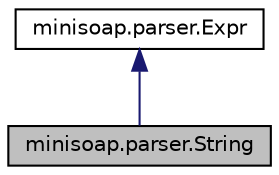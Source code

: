 digraph "minisoap.parser.String"
{
  edge [fontname="Helvetica",fontsize="10",labelfontname="Helvetica",labelfontsize="10"];
  node [fontname="Helvetica",fontsize="10",shape=record];
  Node0 [label="minisoap.parser.String",height=0.2,width=0.4,color="black", fillcolor="grey75", style="filled", fontcolor="black"];
  Node1 -> Node0 [dir="back",color="midnightblue",fontsize="10",style="solid",fontname="Helvetica"];
  Node1 [label="minisoap.parser.Expr",height=0.2,width=0.4,color="black", fillcolor="white", style="filled",URL="$classminisoap_1_1parser_1_1Expr.html"];
}
